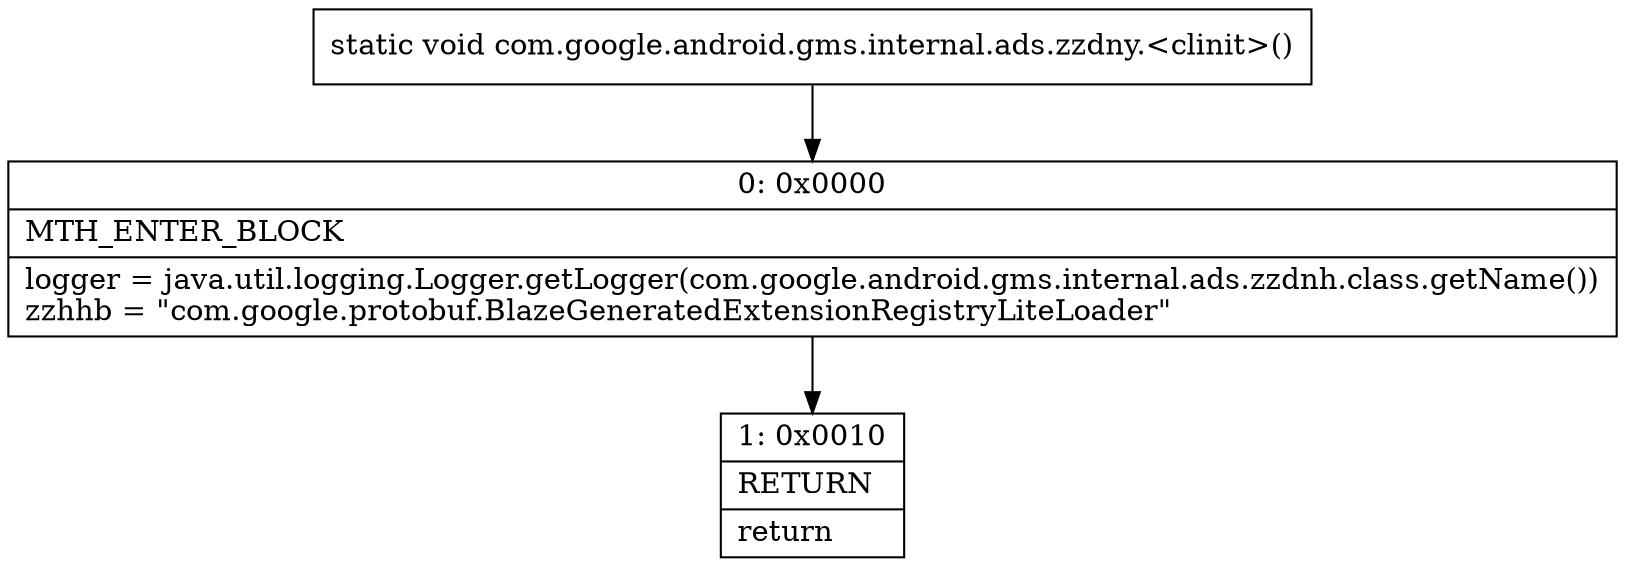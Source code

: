 digraph "CFG forcom.google.android.gms.internal.ads.zzdny.\<clinit\>()V" {
Node_0 [shape=record,label="{0\:\ 0x0000|MTH_ENTER_BLOCK\l|logger = java.util.logging.Logger.getLogger(com.google.android.gms.internal.ads.zzdnh.class.getName())\lzzhhb = \"com.google.protobuf.BlazeGeneratedExtensionRegistryLiteLoader\"\l}"];
Node_1 [shape=record,label="{1\:\ 0x0010|RETURN\l|return\l}"];
MethodNode[shape=record,label="{static void com.google.android.gms.internal.ads.zzdny.\<clinit\>() }"];
MethodNode -> Node_0;
Node_0 -> Node_1;
}

